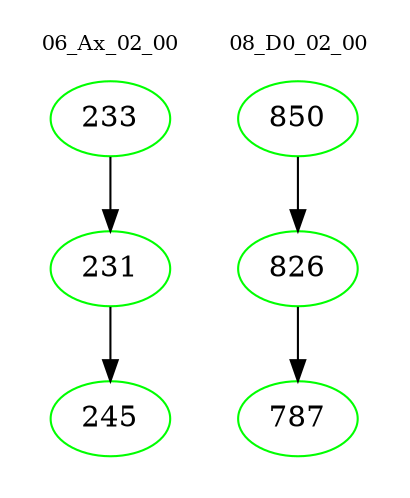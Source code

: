 digraph{
subgraph cluster_0 {
color = white
label = "06_Ax_02_00";
fontsize=10;
T0_233 [label="233", color="green"]
T0_233 -> T0_231 [color="black"]
T0_231 [label="231", color="green"]
T0_231 -> T0_245 [color="black"]
T0_245 [label="245", color="green"]
}
subgraph cluster_1 {
color = white
label = "08_D0_02_00";
fontsize=10;
T1_850 [label="850", color="green"]
T1_850 -> T1_826 [color="black"]
T1_826 [label="826", color="green"]
T1_826 -> T1_787 [color="black"]
T1_787 [label="787", color="green"]
}
}

